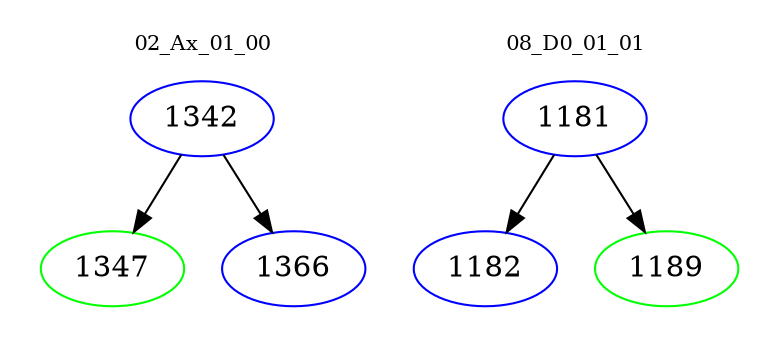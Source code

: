 digraph{
subgraph cluster_0 {
color = white
label = "02_Ax_01_00";
fontsize=10;
T0_1342 [label="1342", color="blue"]
T0_1342 -> T0_1347 [color="black"]
T0_1347 [label="1347", color="green"]
T0_1342 -> T0_1366 [color="black"]
T0_1366 [label="1366", color="blue"]
}
subgraph cluster_1 {
color = white
label = "08_D0_01_01";
fontsize=10;
T1_1181 [label="1181", color="blue"]
T1_1181 -> T1_1182 [color="black"]
T1_1182 [label="1182", color="blue"]
T1_1181 -> T1_1189 [color="black"]
T1_1189 [label="1189", color="green"]
}
}
